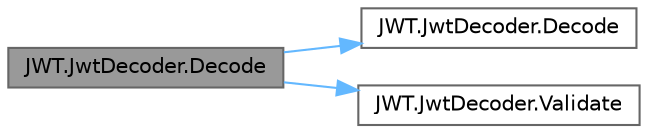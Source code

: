 digraph "JWT.JwtDecoder.Decode"
{
 // LATEX_PDF_SIZE
  bgcolor="transparent";
  edge [fontname=Helvetica,fontsize=10,labelfontname=Helvetica,labelfontsize=10];
  node [fontname=Helvetica,fontsize=10,shape=box,height=0.2,width=0.4];
  rankdir="LR";
  Node1 [id="Node000001",label="JWT.JwtDecoder.Decode",height=0.2,width=0.4,color="gray40", fillcolor="grey60", style="filled", fontcolor="black",tooltip=" "];
  Node1 -> Node2 [id="edge1_Node000001_Node000002",color="steelblue1",style="solid",tooltip=" "];
  Node2 [id="Node000002",label="JWT.JwtDecoder.Decode",height=0.2,width=0.4,color="grey40", fillcolor="white", style="filled",URL="$class_j_w_t_1_1_jwt_decoder.html#aa14378f1bcd2782f35a6d4e4d77ee5c7",tooltip=" "];
  Node1 -> Node3 [id="edge2_Node000001_Node000003",color="steelblue1",style="solid",tooltip=" "];
  Node3 [id="Node000003",label="JWT.JwtDecoder.Validate",height=0.2,width=0.4,color="grey40", fillcolor="white", style="filled",URL="$class_j_w_t_1_1_jwt_decoder.html#a9b8bcc4b3a140f8087fc36edb2c154fe",tooltip="Prepares data before calling IJwtValidator"];
}
